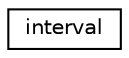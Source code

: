 digraph "Graphical Class Hierarchy"
{
 // LATEX_PDF_SIZE
  edge [fontname="Helvetica",fontsize="10",labelfontname="Helvetica",labelfontsize="10"];
  node [fontname="Helvetica",fontsize="10",shape=record];
  rankdir="LR";
  Node0 [label="interval",height=0.2,width=0.4,color="black", fillcolor="white", style="filled",URL="$classinterval.html",tooltip="Represents a numerical range with a minimum and maximum value."];
}
